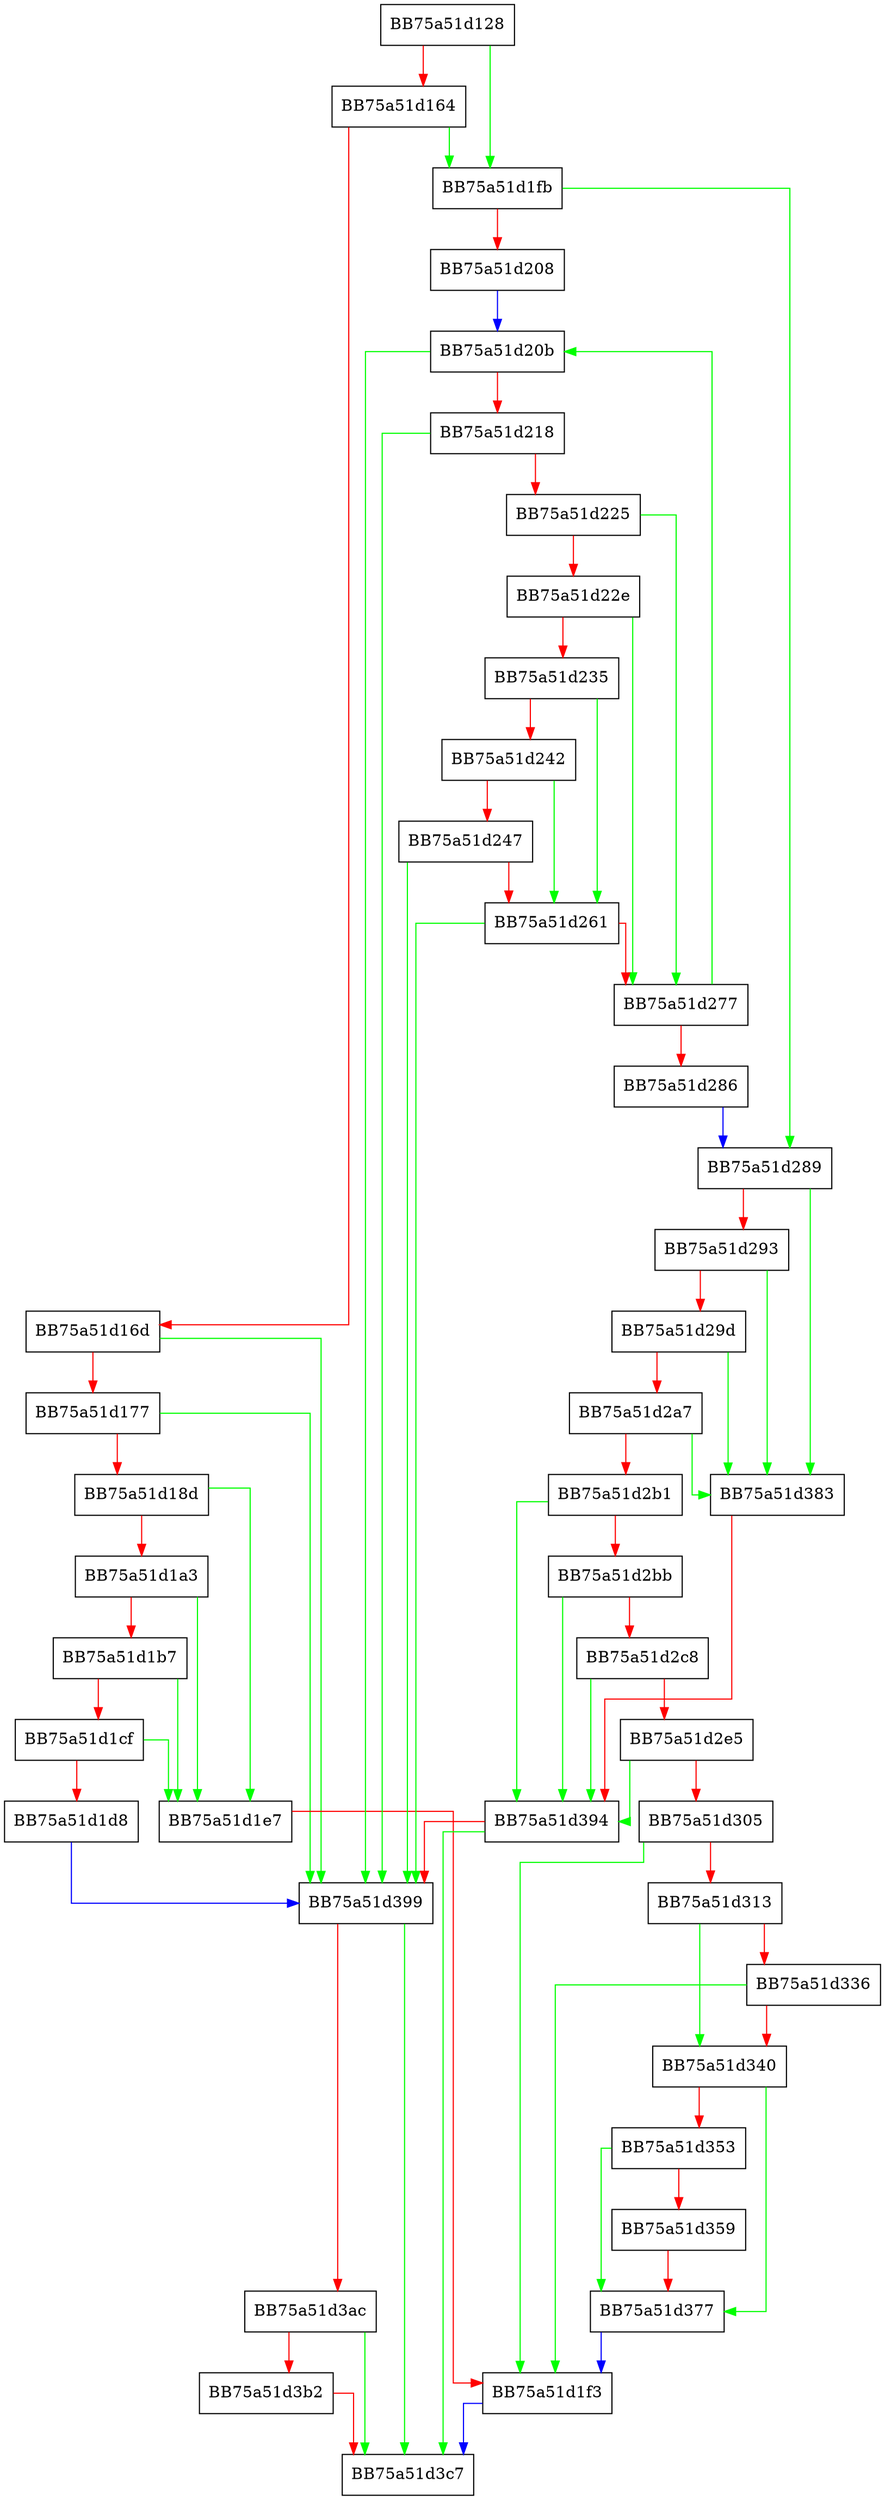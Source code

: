digraph Unpack {
  node [shape="box"];
  graph [splines=ortho];
  BB75a51d128 -> BB75a51d1fb [color="green"];
  BB75a51d128 -> BB75a51d164 [color="red"];
  BB75a51d164 -> BB75a51d1fb [color="green"];
  BB75a51d164 -> BB75a51d16d [color="red"];
  BB75a51d16d -> BB75a51d399 [color="green"];
  BB75a51d16d -> BB75a51d177 [color="red"];
  BB75a51d177 -> BB75a51d399 [color="green"];
  BB75a51d177 -> BB75a51d18d [color="red"];
  BB75a51d18d -> BB75a51d1e7 [color="green"];
  BB75a51d18d -> BB75a51d1a3 [color="red"];
  BB75a51d1a3 -> BB75a51d1e7 [color="green"];
  BB75a51d1a3 -> BB75a51d1b7 [color="red"];
  BB75a51d1b7 -> BB75a51d1e7 [color="green"];
  BB75a51d1b7 -> BB75a51d1cf [color="red"];
  BB75a51d1cf -> BB75a51d1e7 [color="green"];
  BB75a51d1cf -> BB75a51d1d8 [color="red"];
  BB75a51d1d8 -> BB75a51d399 [color="blue"];
  BB75a51d1e7 -> BB75a51d1f3 [color="red"];
  BB75a51d1f3 -> BB75a51d3c7 [color="blue"];
  BB75a51d1fb -> BB75a51d289 [color="green"];
  BB75a51d1fb -> BB75a51d208 [color="red"];
  BB75a51d208 -> BB75a51d20b [color="blue"];
  BB75a51d20b -> BB75a51d399 [color="green"];
  BB75a51d20b -> BB75a51d218 [color="red"];
  BB75a51d218 -> BB75a51d399 [color="green"];
  BB75a51d218 -> BB75a51d225 [color="red"];
  BB75a51d225 -> BB75a51d277 [color="green"];
  BB75a51d225 -> BB75a51d22e [color="red"];
  BB75a51d22e -> BB75a51d277 [color="green"];
  BB75a51d22e -> BB75a51d235 [color="red"];
  BB75a51d235 -> BB75a51d261 [color="green"];
  BB75a51d235 -> BB75a51d242 [color="red"];
  BB75a51d242 -> BB75a51d261 [color="green"];
  BB75a51d242 -> BB75a51d247 [color="red"];
  BB75a51d247 -> BB75a51d399 [color="green"];
  BB75a51d247 -> BB75a51d261 [color="red"];
  BB75a51d261 -> BB75a51d399 [color="green"];
  BB75a51d261 -> BB75a51d277 [color="red"];
  BB75a51d277 -> BB75a51d20b [color="green"];
  BB75a51d277 -> BB75a51d286 [color="red"];
  BB75a51d286 -> BB75a51d289 [color="blue"];
  BB75a51d289 -> BB75a51d383 [color="green"];
  BB75a51d289 -> BB75a51d293 [color="red"];
  BB75a51d293 -> BB75a51d383 [color="green"];
  BB75a51d293 -> BB75a51d29d [color="red"];
  BB75a51d29d -> BB75a51d383 [color="green"];
  BB75a51d29d -> BB75a51d2a7 [color="red"];
  BB75a51d2a7 -> BB75a51d383 [color="green"];
  BB75a51d2a7 -> BB75a51d2b1 [color="red"];
  BB75a51d2b1 -> BB75a51d394 [color="green"];
  BB75a51d2b1 -> BB75a51d2bb [color="red"];
  BB75a51d2bb -> BB75a51d394 [color="green"];
  BB75a51d2bb -> BB75a51d2c8 [color="red"];
  BB75a51d2c8 -> BB75a51d394 [color="green"];
  BB75a51d2c8 -> BB75a51d2e5 [color="red"];
  BB75a51d2e5 -> BB75a51d394 [color="green"];
  BB75a51d2e5 -> BB75a51d305 [color="red"];
  BB75a51d305 -> BB75a51d1f3 [color="green"];
  BB75a51d305 -> BB75a51d313 [color="red"];
  BB75a51d313 -> BB75a51d340 [color="green"];
  BB75a51d313 -> BB75a51d336 [color="red"];
  BB75a51d336 -> BB75a51d1f3 [color="green"];
  BB75a51d336 -> BB75a51d340 [color="red"];
  BB75a51d340 -> BB75a51d377 [color="green"];
  BB75a51d340 -> BB75a51d353 [color="red"];
  BB75a51d353 -> BB75a51d377 [color="green"];
  BB75a51d353 -> BB75a51d359 [color="red"];
  BB75a51d359 -> BB75a51d377 [color="red"];
  BB75a51d377 -> BB75a51d1f3 [color="blue"];
  BB75a51d383 -> BB75a51d394 [color="red"];
  BB75a51d394 -> BB75a51d3c7 [color="green"];
  BB75a51d394 -> BB75a51d399 [color="red"];
  BB75a51d399 -> BB75a51d3c7 [color="green"];
  BB75a51d399 -> BB75a51d3ac [color="red"];
  BB75a51d3ac -> BB75a51d3c7 [color="green"];
  BB75a51d3ac -> BB75a51d3b2 [color="red"];
  BB75a51d3b2 -> BB75a51d3c7 [color="red"];
}
